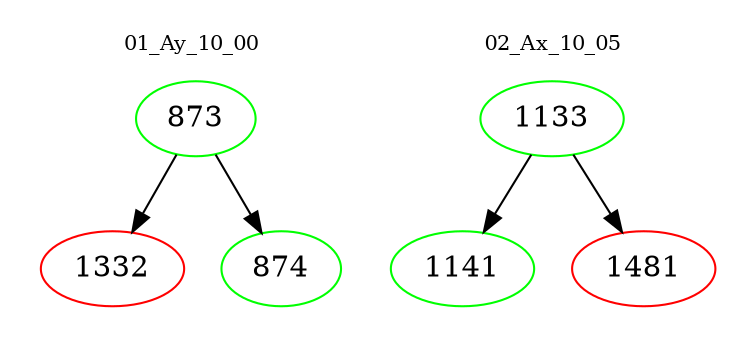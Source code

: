 digraph{
subgraph cluster_0 {
color = white
label = "01_Ay_10_00";
fontsize=10;
T0_873 [label="873", color="green"]
T0_873 -> T0_1332 [color="black"]
T0_1332 [label="1332", color="red"]
T0_873 -> T0_874 [color="black"]
T0_874 [label="874", color="green"]
}
subgraph cluster_1 {
color = white
label = "02_Ax_10_05";
fontsize=10;
T1_1133 [label="1133", color="green"]
T1_1133 -> T1_1141 [color="black"]
T1_1141 [label="1141", color="green"]
T1_1133 -> T1_1481 [color="black"]
T1_1481 [label="1481", color="red"]
}
}

